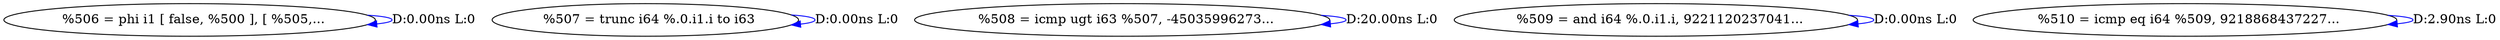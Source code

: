 digraph {
Node0x335fee0[label="  %506 = phi i1 [ false, %500 ], [ %505,..."];
Node0x335fee0 -> Node0x335fee0[label="D:0.00ns L:0",color=blue];
Node0x335ffc0[label="  %507 = trunc i64 %.0.i1.i to i63"];
Node0x335ffc0 -> Node0x335ffc0[label="D:0.00ns L:0",color=blue];
Node0x33600a0[label="  %508 = icmp ugt i63 %507, -45035996273..."];
Node0x33600a0 -> Node0x33600a0[label="D:20.00ns L:0",color=blue];
Node0x3360180[label="  %509 = and i64 %.0.i1.i, 9221120237041..."];
Node0x3360180 -> Node0x3360180[label="D:0.00ns L:0",color=blue];
Node0x3360260[label="  %510 = icmp eq i64 %509, 9218868437227..."];
Node0x3360260 -> Node0x3360260[label="D:2.90ns L:0",color=blue];
}
